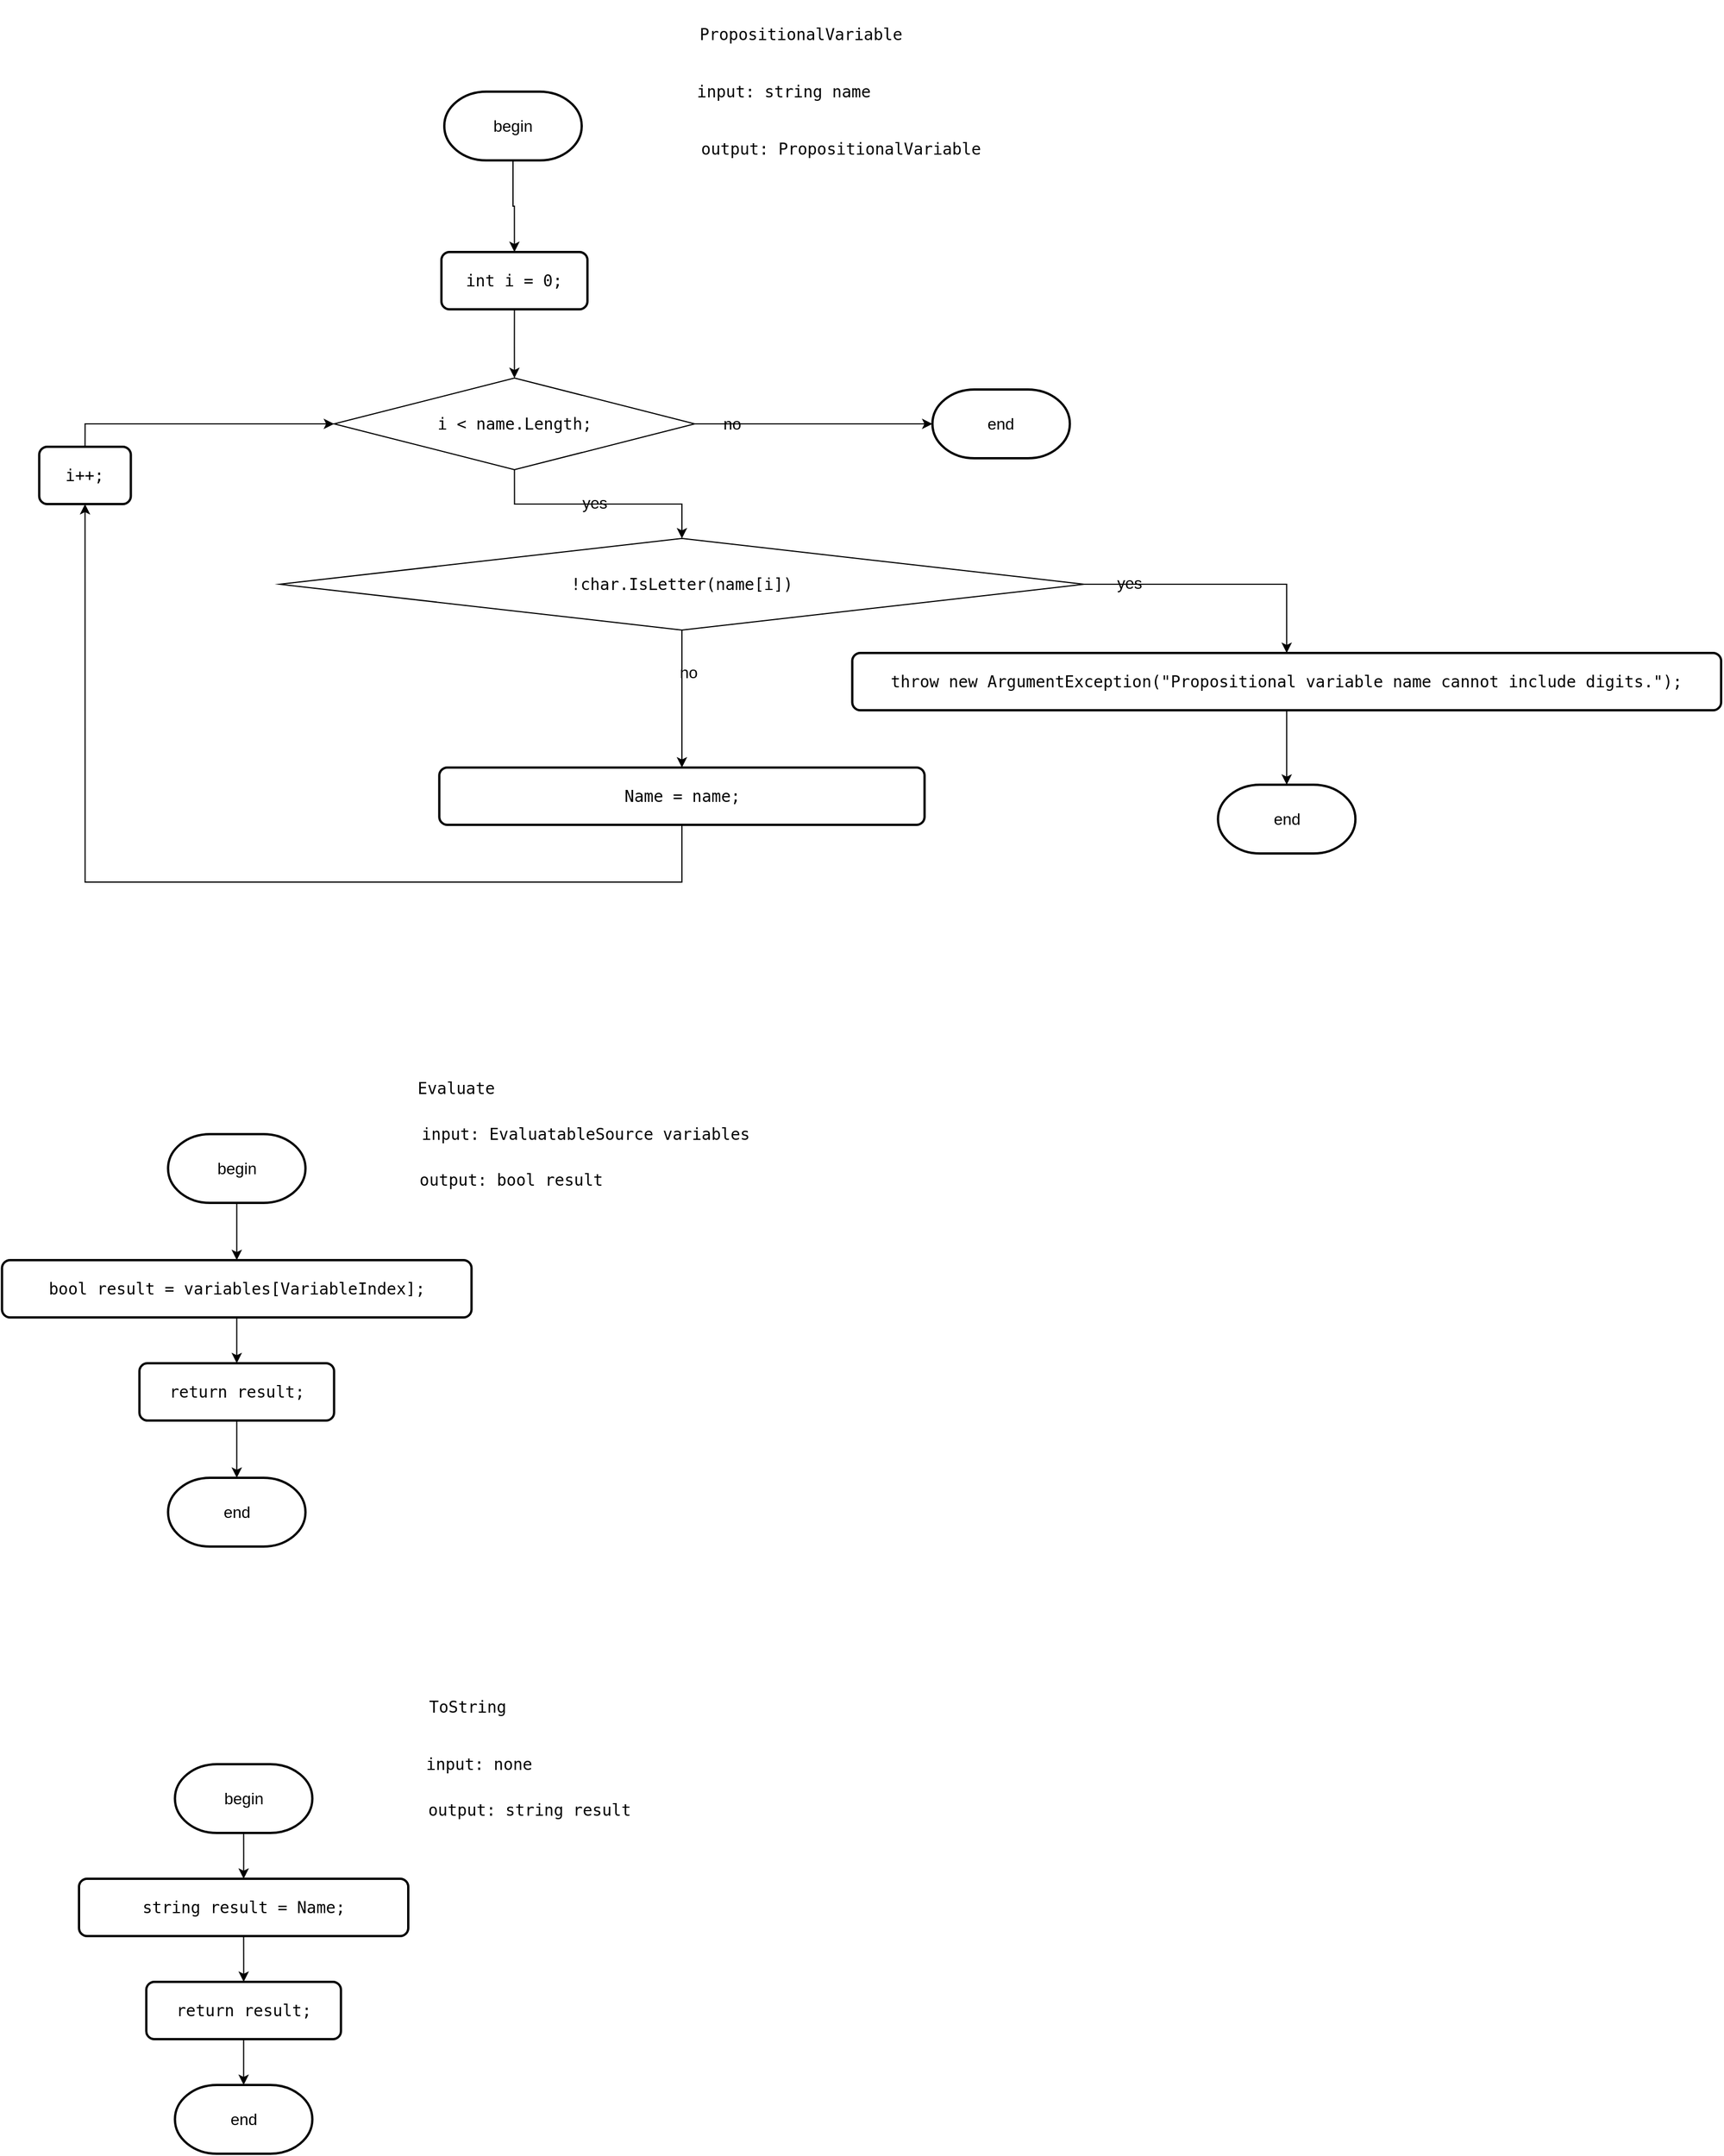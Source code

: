 <mxfile version="26.2.2">
  <diagram name="Page-1" id="GsZ8dFfPKQMhmXAw97n3">
    <mxGraphModel dx="2918" dy="101" grid="1" gridSize="10" guides="1" tooltips="1" connect="1" arrows="1" fold="1" page="1" pageScale="1" pageWidth="850" pageHeight="1100" math="0" shadow="0">
      <root>
        <mxCell id="0" />
        <mxCell id="1" parent="0" />
        <mxCell id="_ttmD8qlt5964CyT8uU3-102" value="&lt;pre style=&quot;font-family: &amp;quot;JetBrains Mono&amp;quot;, monospace;&quot;&gt;&lt;div style=&quot;&quot;&gt;&lt;pre style=&quot;font-family: &amp;quot;JetBrains Mono&amp;quot;, monospace;&quot;&gt;&lt;pre style=&quot;font-family: &amp;quot;JetBrains Mono&amp;quot;, monospace;&quot;&gt;&lt;div&gt;&lt;pre style=&quot;font-family: &amp;quot;JetBrains Mono&amp;quot;, monospace;&quot;&gt;PropositionalVariable&lt;/pre&gt;&lt;/div&gt;&lt;/pre&gt;&lt;/pre&gt;&lt;/div&gt;&lt;/pre&gt;" style="text;html=1;align=center;verticalAlign=middle;resizable=0;points=[];autosize=1;strokeColor=none;fillColor=none;fontSize=14;fontColor=#000000;labelBackgroundColor=none;" parent="1" vertex="1">
          <mxGeometry x="-138.75" y="1120" width="190" height="60" as="geometry" />
        </mxCell>
        <mxCell id="_ttmD8qlt5964CyT8uU3-154" style="edgeStyle=orthogonalEdgeStyle;rounded=0;orthogonalLoop=1;jettySize=auto;html=1;exitX=0.5;exitY=1;exitDx=0;exitDy=0;exitPerimeter=0;entryX=0.5;entryY=0;entryDx=0;entryDy=0;fontSize=14;fontColor=#000000;labelBackgroundColor=none;" parent="1" source="_ttmD8qlt5964CyT8uU3-104" target="_ttmD8qlt5964CyT8uU3-110" edge="1">
          <mxGeometry relative="1" as="geometry" />
        </mxCell>
        <mxCell id="_ttmD8qlt5964CyT8uU3-104" value="begin" style="strokeWidth=2;html=1;shape=mxgraph.flowchart.terminator;whiteSpace=wrap;fontSize=14;fontColor=#000000;labelBackgroundColor=none;" parent="1" vertex="1">
          <mxGeometry x="-355.01" y="1200" width="120" height="60" as="geometry" />
        </mxCell>
        <mxCell id="_ttmD8qlt5964CyT8uU3-107" value="&lt;pre style=&quot;font-family: &amp;quot;JetBrains Mono&amp;quot;, monospace;&quot;&gt;input: string &lt;span style=&quot;white-space-collapse: collapse;&quot;&gt;name&lt;/span&gt;&lt;/pre&gt;" style="text;html=1;align=center;verticalAlign=middle;resizable=0;points=[];autosize=1;strokeColor=none;fillColor=none;fontSize=14;fontColor=#000000;labelBackgroundColor=none;" parent="1" vertex="1">
          <mxGeometry x="-138.75" y="1170" width="160" height="60" as="geometry" />
        </mxCell>
        <mxCell id="_ttmD8qlt5964CyT8uU3-108" value="&lt;pre style=&quot;font-family: &amp;quot;JetBrains Mono&amp;quot;, monospace;&quot;&gt;output: PropositionalVariable&lt;/pre&gt;" style="text;html=1;align=center;verticalAlign=middle;resizable=0;points=[];autosize=1;strokeColor=none;fillColor=none;fontSize=14;fontColor=#000000;labelBackgroundColor=none;" parent="1" vertex="1">
          <mxGeometry x="-133.75" y="1220" width="250" height="60" as="geometry" />
        </mxCell>
        <mxCell id="_ttmD8qlt5964CyT8uU3-109" style="edgeStyle=orthogonalEdgeStyle;rounded=0;orthogonalLoop=1;jettySize=auto;html=1;exitX=0.5;exitY=1;exitDx=0;exitDy=0;entryX=0.5;entryY=0;entryDx=0;entryDy=0;fontSize=14;fontColor=#000000;labelBackgroundColor=none;" parent="1" source="_ttmD8qlt5964CyT8uU3-110" target="_ttmD8qlt5964CyT8uU3-113" edge="1">
          <mxGeometry relative="1" as="geometry" />
        </mxCell>
        <mxCell id="_ttmD8qlt5964CyT8uU3-110" value="&lt;div style=&quot;&quot;&gt;&lt;pre style=&quot;font-family: &amp;quot;JetBrains Mono&amp;quot;, monospace;&quot;&gt;&lt;span style=&quot;&quot;&gt;int &lt;/span&gt;&lt;span style=&quot;&quot;&gt;i &lt;/span&gt;&lt;font&gt;= &lt;/font&gt;&lt;font&gt;0&lt;/font&gt;&lt;font&gt;;&lt;/font&gt;&lt;/pre&gt;&lt;/div&gt;" style="rounded=1;whiteSpace=wrap;html=1;absoluteArcSize=1;arcSize=14;strokeWidth=2;fontSize=14;fontColor=#000000;labelBackgroundColor=none;" parent="1" vertex="1">
          <mxGeometry x="-357.51" y="1340" width="127.5" height="50" as="geometry" />
        </mxCell>
        <mxCell id="_ttmD8qlt5964CyT8uU3-111" style="edgeStyle=orthogonalEdgeStyle;rounded=0;orthogonalLoop=1;jettySize=auto;html=1;exitX=0.5;exitY=1;exitDx=0;exitDy=0;entryX=0.5;entryY=0;entryDx=0;entryDy=0;fontSize=14;fontColor=#000000;labelBackgroundColor=none;" parent="1" source="_ttmD8qlt5964CyT8uU3-113" target="_ttmD8qlt5964CyT8uU3-120" edge="1">
          <mxGeometry relative="1" as="geometry" />
        </mxCell>
        <mxCell id="_ttmD8qlt5964CyT8uU3-112" value="yes" style="edgeLabel;html=1;align=center;verticalAlign=middle;resizable=0;points=[];fontSize=14;fontColor=#000000;labelBackgroundColor=none;" parent="_ttmD8qlt5964CyT8uU3-111" vertex="1" connectable="0">
          <mxGeometry x="-0.033" y="1" relative="1" as="geometry">
            <mxPoint as="offset" />
          </mxGeometry>
        </mxCell>
        <mxCell id="_ttmD8qlt5964CyT8uU3-113" value="&lt;div style=&quot;&quot;&gt;&lt;pre style=&quot;font-family: &amp;quot;JetBrains Mono&amp;quot;, monospace;&quot;&gt;&lt;pre style=&quot;font-family: &amp;quot;JetBrains Mono&amp;quot;, monospace;&quot;&gt;&lt;div&gt;&lt;pre style=&quot;font-family: &amp;quot;JetBrains Mono&amp;quot;, monospace;&quot;&gt;i &amp;lt; name.Length;&lt;/pre&gt;&lt;/div&gt;&lt;/pre&gt;&lt;/pre&gt;&lt;/div&gt;" style="rhombus;whiteSpace=wrap;html=1;fontSize=14;fontColor=#000000;labelBackgroundColor=none;" parent="1" vertex="1">
          <mxGeometry x="-451.25" y="1450" width="315" height="80" as="geometry" />
        </mxCell>
        <mxCell id="_ttmD8qlt5964CyT8uU3-114" style="edgeStyle=orthogonalEdgeStyle;rounded=0;orthogonalLoop=1;jettySize=auto;html=1;exitX=0.5;exitY=0;exitDx=0;exitDy=0;entryX=0;entryY=0.5;entryDx=0;entryDy=0;fontSize=14;fontColor=#000000;labelBackgroundColor=none;" parent="1" source="_ttmD8qlt5964CyT8uU3-115" target="_ttmD8qlt5964CyT8uU3-113" edge="1">
          <mxGeometry relative="1" as="geometry" />
        </mxCell>
        <mxCell id="_ttmD8qlt5964CyT8uU3-115" value="&lt;div style=&quot;&quot;&gt;&lt;pre style=&quot;font-family: &amp;quot;JetBrains Mono&amp;quot;, monospace;&quot;&gt;&lt;div&gt;&lt;pre style=&quot;font-family: &amp;quot;JetBrains Mono&amp;quot;, monospace;&quot;&gt;i++;&lt;/pre&gt;&lt;/div&gt;&lt;/pre&gt;&lt;/div&gt;" style="rounded=1;whiteSpace=wrap;html=1;absoluteArcSize=1;arcSize=14;strokeWidth=2;fontSize=14;fontColor=#000000;labelBackgroundColor=none;" parent="1" vertex="1">
          <mxGeometry x="-708.75" y="1510" width="80" height="50" as="geometry" />
        </mxCell>
        <mxCell id="_ttmD8qlt5964CyT8uU3-116" style="edgeStyle=orthogonalEdgeStyle;rounded=0;orthogonalLoop=1;jettySize=auto;html=1;exitX=1;exitY=0.5;exitDx=0;exitDy=0;entryX=0.5;entryY=0;entryDx=0;entryDy=0;fontSize=14;fontColor=#000000;labelBackgroundColor=none;" parent="1" source="_ttmD8qlt5964CyT8uU3-120" target="_ttmD8qlt5964CyT8uU3-122" edge="1">
          <mxGeometry relative="1" as="geometry" />
        </mxCell>
        <mxCell id="_ttmD8qlt5964CyT8uU3-117" value="yes" style="edgeLabel;html=1;align=center;verticalAlign=middle;resizable=0;points=[];fontSize=14;fontColor=#000000;labelBackgroundColor=none;" parent="_ttmD8qlt5964CyT8uU3-116" vertex="1" connectable="0">
          <mxGeometry x="-0.673" y="1" relative="1" as="geometry">
            <mxPoint as="offset" />
          </mxGeometry>
        </mxCell>
        <mxCell id="_ttmD8qlt5964CyT8uU3-118" style="edgeStyle=orthogonalEdgeStyle;rounded=0;orthogonalLoop=1;jettySize=auto;html=1;exitX=0.5;exitY=1;exitDx=0;exitDy=0;entryX=0.5;entryY=0;entryDx=0;entryDy=0;fontSize=14;fontColor=#000000;labelBackgroundColor=none;" parent="1" source="_ttmD8qlt5964CyT8uU3-120" target="_ttmD8qlt5964CyT8uU3-124" edge="1">
          <mxGeometry relative="1" as="geometry" />
        </mxCell>
        <mxCell id="_ttmD8qlt5964CyT8uU3-119" value="no" style="edgeLabel;html=1;align=center;verticalAlign=middle;resizable=0;points=[];fontSize=14;fontColor=#000000;labelBackgroundColor=none;" parent="_ttmD8qlt5964CyT8uU3-118" vertex="1" connectable="0">
          <mxGeometry x="-0.388" y="5" relative="1" as="geometry">
            <mxPoint as="offset" />
          </mxGeometry>
        </mxCell>
        <mxCell id="_ttmD8qlt5964CyT8uU3-120" value="&lt;div style=&quot;&quot;&gt;&lt;pre style=&quot;font-family: &amp;quot;JetBrains Mono&amp;quot;, monospace;&quot;&gt;&lt;pre style=&quot;font-family: &amp;quot;JetBrains Mono&amp;quot;, monospace;&quot;&gt;&lt;pre style=&quot;font-family: &amp;quot;JetBrains Mono&amp;quot;, monospace;&quot;&gt;&lt;div&gt;&lt;pre style=&quot;font-family: &amp;quot;JetBrains Mono&amp;quot;, monospace;&quot;&gt;!&lt;span style=&quot;&quot;&gt;char&lt;/span&gt;.IsLetter(name[i])&lt;/pre&gt;&lt;/div&gt;&lt;/pre&gt;&lt;/pre&gt;&lt;/pre&gt;&lt;/div&gt;" style="rhombus;whiteSpace=wrap;html=1;fontSize=14;fontColor=#000000;labelBackgroundColor=none;" parent="1" vertex="1">
          <mxGeometry x="-498.75" y="1590" width="702.5" height="80" as="geometry" />
        </mxCell>
        <mxCell id="_ttmD8qlt5964CyT8uU3-121" style="edgeStyle=orthogonalEdgeStyle;rounded=0;orthogonalLoop=1;jettySize=auto;html=1;exitX=0.5;exitY=1;exitDx=0;exitDy=0;fontSize=14;fontColor=#000000;labelBackgroundColor=none;" parent="1" source="_ttmD8qlt5964CyT8uU3-122" target="_ttmD8qlt5964CyT8uU3-125" edge="1">
          <mxGeometry relative="1" as="geometry" />
        </mxCell>
        <mxCell id="_ttmD8qlt5964CyT8uU3-122" value="&lt;div style=&quot;&quot;&gt;&lt;pre style=&quot;font-family: &amp;quot;JetBrains Mono&amp;quot;, monospace;&quot;&gt;&lt;pre style=&quot;font-family: &amp;quot;JetBrains Mono&amp;quot;, monospace;&quot;&gt;&lt;pre style=&quot;font-family: &amp;quot;JetBrains Mono&amp;quot;, monospace;&quot;&gt;&lt;pre style=&quot;font-family: &amp;quot;JetBrains Mono&amp;quot;, monospace;&quot;&gt;&lt;pre style=&quot;font-family: &amp;quot;JetBrains Mono&amp;quot;, monospace;&quot;&gt;&lt;pre style=&quot;font-family: &amp;quot;JetBrains Mono&amp;quot;, monospace;&quot;&gt;&lt;pre style=&quot;font-family: &amp;quot;JetBrains Mono&amp;quot;, monospace;&quot;&gt;&lt;pre style=&quot;font-family: &amp;quot;JetBrains Mono&amp;quot;, monospace;&quot;&gt;&lt;pre style=&quot;font-family: &amp;quot;JetBrains Mono&amp;quot;, monospace;&quot;&gt;&lt;pre style=&quot;font-family: &amp;quot;JetBrains Mono&amp;quot;, monospace;&quot;&gt;&lt;pre style=&quot;font-family: &amp;quot;JetBrains Mono&amp;quot;, monospace;&quot;&gt;&lt;div&gt;&lt;pre style=&quot;font-family: &amp;quot;JetBrains Mono&amp;quot;, monospace;&quot;&gt;&lt;span style=&quot;&quot;&gt;throw &lt;/span&gt;&lt;span style=&quot;&quot;&gt;new &lt;/span&gt;ArgumentException(&lt;span style=&quot;&quot;&gt;&quot;Propositional variable name cannot include digits.&quot;&lt;/span&gt;);&lt;/pre&gt;&lt;/div&gt;&lt;/pre&gt;&lt;/pre&gt;&lt;/pre&gt;&lt;/pre&gt;&lt;/pre&gt;&lt;/pre&gt;&lt;/pre&gt;&lt;/pre&gt;&lt;/pre&gt;&lt;/pre&gt;&lt;/pre&gt;&lt;/div&gt;" style="rounded=1;whiteSpace=wrap;html=1;absoluteArcSize=1;arcSize=14;strokeWidth=2;fontSize=14;fontColor=#000000;labelBackgroundColor=none;" parent="1" vertex="1">
          <mxGeometry x="1.25" y="1690" width="758.75" height="50" as="geometry" />
        </mxCell>
        <mxCell id="_ttmD8qlt5964CyT8uU3-155" style="edgeStyle=orthogonalEdgeStyle;rounded=0;orthogonalLoop=1;jettySize=auto;html=1;exitX=0.5;exitY=1;exitDx=0;exitDy=0;entryX=0.5;entryY=1;entryDx=0;entryDy=0;fontSize=14;fontColor=#000000;labelBackgroundColor=none;" parent="1" source="_ttmD8qlt5964CyT8uU3-124" target="_ttmD8qlt5964CyT8uU3-115" edge="1">
          <mxGeometry relative="1" as="geometry">
            <Array as="points">
              <mxPoint x="-147" y="1890" />
              <mxPoint x="-669" y="1890" />
            </Array>
          </mxGeometry>
        </mxCell>
        <mxCell id="_ttmD8qlt5964CyT8uU3-124" value="&lt;div style=&quot;&quot;&gt;&lt;pre style=&quot;font-family: &amp;quot;JetBrains Mono&amp;quot;, monospace;&quot;&gt;&lt;pre style=&quot;font-family: &amp;quot;JetBrains Mono&amp;quot;, monospace;&quot;&gt;&lt;pre style=&quot;font-family: &amp;quot;JetBrains Mono&amp;quot;, monospace;&quot;&gt;&lt;pre style=&quot;font-family: &amp;quot;JetBrains Mono&amp;quot;, monospace;&quot;&gt;&lt;pre style=&quot;font-family: &amp;quot;JetBrains Mono&amp;quot;, monospace;&quot;&gt;&lt;pre style=&quot;font-family: &amp;quot;JetBrains Mono&amp;quot;, monospace;&quot;&gt;&lt;pre style=&quot;font-family: &amp;quot;JetBrains Mono&amp;quot;, monospace;&quot;&gt;&lt;pre style=&quot;font-family: &amp;quot;JetBrains Mono&amp;quot;, monospace;&quot;&gt;&lt;pre style=&quot;font-family: &amp;quot;JetBrains Mono&amp;quot;, monospace;&quot;&gt;&lt;pre style=&quot;font-family: &amp;quot;JetBrains Mono&amp;quot;, monospace;&quot;&gt;&lt;div&gt;&lt;pre style=&quot;font-family: &amp;quot;JetBrains Mono&amp;quot;, monospace;&quot;&gt;Name = name;&lt;/pre&gt;&lt;/div&gt;&lt;/pre&gt;&lt;/pre&gt;&lt;/pre&gt;&lt;/pre&gt;&lt;/pre&gt;&lt;/pre&gt;&lt;/pre&gt;&lt;/pre&gt;&lt;/pre&gt;&lt;/pre&gt;&lt;/div&gt;" style="rounded=1;whiteSpace=wrap;html=1;absoluteArcSize=1;arcSize=14;strokeWidth=2;fontSize=14;fontColor=#000000;labelBackgroundColor=none;" parent="1" vertex="1">
          <mxGeometry x="-359.38" y="1790" width="423.75" height="50" as="geometry" />
        </mxCell>
        <mxCell id="_ttmD8qlt5964CyT8uU3-125" value="end" style="strokeWidth=2;html=1;shape=mxgraph.flowchart.terminator;whiteSpace=wrap;fontSize=14;fontColor=#000000;labelBackgroundColor=none;" parent="1" vertex="1">
          <mxGeometry x="320.63" y="1805" width="120" height="60" as="geometry" />
        </mxCell>
        <mxCell id="_ttmD8qlt5964CyT8uU3-139" value="end" style="strokeWidth=2;html=1;shape=mxgraph.flowchart.terminator;whiteSpace=wrap;fontSize=14;fontColor=#000000;labelBackgroundColor=none;" parent="1" vertex="1">
          <mxGeometry x="71.25" y="1460" width="120" height="60" as="geometry" />
        </mxCell>
        <mxCell id="_ttmD8qlt5964CyT8uU3-140" style="edgeStyle=orthogonalEdgeStyle;rounded=0;orthogonalLoop=1;jettySize=auto;html=1;exitX=1;exitY=0.5;exitDx=0;exitDy=0;entryX=0;entryY=0.5;entryDx=0;entryDy=0;entryPerimeter=0;fontSize=14;fontColor=#000000;labelBackgroundColor=none;" parent="1" source="_ttmD8qlt5964CyT8uU3-113" target="_ttmD8qlt5964CyT8uU3-139" edge="1">
          <mxGeometry relative="1" as="geometry" />
        </mxCell>
        <mxCell id="_ttmD8qlt5964CyT8uU3-141" value="no" style="edgeLabel;html=1;align=center;verticalAlign=middle;resizable=0;points=[];fontSize=14;fontColor=#000000;labelBackgroundColor=none;" parent="_ttmD8qlt5964CyT8uU3-140" vertex="1" connectable="0">
          <mxGeometry x="-0.693" relative="1" as="geometry">
            <mxPoint as="offset" />
          </mxGeometry>
        </mxCell>
        <mxCell id="_ttmD8qlt5964CyT8uU3-148" style="edgeStyle=orthogonalEdgeStyle;rounded=0;orthogonalLoop=1;jettySize=auto;html=1;exitX=1;exitY=0.5;exitDx=0;exitDy=0;" parent="1" edge="1">
          <mxGeometry relative="1" as="geometry">
            <Array as="points">
              <mxPoint x="1680" y="2120" />
              <mxPoint x="1680" y="2340" />
              <mxPoint x="1311" y="2340" />
            </Array>
            <mxPoint x="1484.38" y="2120" as="sourcePoint" />
          </mxGeometry>
        </mxCell>
        <mxCell id="_ttmD8qlt5964CyT8uU3-156" value="&lt;pre style=&quot;font-family: &amp;quot;JetBrains Mono&amp;quot;, monospace;&quot;&gt;&lt;div style=&quot;&quot;&gt;&lt;pre style=&quot;font-family: &amp;quot;JetBrains Mono&amp;quot;, monospace;&quot;&gt;&lt;pre style=&quot;font-family: &amp;quot;JetBrains Mono&amp;quot;, monospace;&quot;&gt;&lt;pre style=&quot;font-family: &amp;quot;JetBrains Mono&amp;quot;, monospace;&quot;&gt;&lt;div&gt;&lt;pre style=&quot;font-family: &amp;quot;JetBrains Mono&amp;quot;, monospace;&quot;&gt;Evaluate&lt;/pre&gt;&lt;/div&gt;&lt;/pre&gt;&lt;/pre&gt;&lt;/pre&gt;&lt;/div&gt;&lt;/pre&gt;" style="text;html=1;align=center;verticalAlign=middle;resizable=0;points=[];autosize=1;strokeColor=none;fillColor=none;fontSize=14;fontColor=#000000;labelBackgroundColor=none;" parent="1" vertex="1">
          <mxGeometry x="-389.98" y="2040" width="90" height="60" as="geometry" />
        </mxCell>
        <mxCell id="_ttmD8qlt5964CyT8uU3-157" style="edgeStyle=orthogonalEdgeStyle;rounded=0;orthogonalLoop=1;jettySize=auto;html=1;exitX=0.5;exitY=1;exitDx=0;exitDy=0;exitPerimeter=0;entryX=0.5;entryY=0;entryDx=0;entryDy=0;fontSize=14;fontColor=#000000;labelBackgroundColor=none;" parent="1" source="_ttmD8qlt5964CyT8uU3-158" target="_ttmD8qlt5964CyT8uU3-162" edge="1">
          <mxGeometry relative="1" as="geometry" />
        </mxCell>
        <mxCell id="_ttmD8qlt5964CyT8uU3-158" value="begin" style="strokeWidth=2;html=1;shape=mxgraph.flowchart.terminator;whiteSpace=wrap;fontSize=14;fontColor=#000000;labelBackgroundColor=none;" parent="1" vertex="1">
          <mxGeometry x="-596.24" y="2110" width="120" height="60" as="geometry" />
        </mxCell>
        <mxCell id="_ttmD8qlt5964CyT8uU3-159" value="&lt;pre style=&quot;font-family: &amp;quot;JetBrains Mono&amp;quot;, monospace;&quot;&gt;input: EvaluatableSource variables&lt;/pre&gt;" style="text;html=1;align=center;verticalAlign=middle;resizable=0;points=[];autosize=1;strokeColor=none;fillColor=none;fontSize=14;fontColor=#000000;labelBackgroundColor=none;" parent="1" vertex="1">
          <mxGeometry x="-377.49" y="2080" width="290" height="60" as="geometry" />
        </mxCell>
        <mxCell id="_ttmD8qlt5964CyT8uU3-160" value="&lt;pre style=&quot;font-family: &amp;quot;JetBrains Mono&amp;quot;, monospace;&quot;&gt;output: bool result&lt;/pre&gt;" style="text;html=1;align=center;verticalAlign=middle;resizable=0;points=[];autosize=1;strokeColor=none;fillColor=none;fontSize=14;fontColor=#000000;labelBackgroundColor=none;" parent="1" vertex="1">
          <mxGeometry x="-382.49" y="2120" width="170" height="60" as="geometry" />
        </mxCell>
        <mxCell id="XyLZxlLaLqKkQ-oYfkcs-2" style="edgeStyle=orthogonalEdgeStyle;rounded=0;orthogonalLoop=1;jettySize=auto;html=1;exitX=0.5;exitY=1;exitDx=0;exitDy=0;entryX=0.5;entryY=0;entryDx=0;entryDy=0;fontSize=14;fontColor=#000000;labelBackgroundColor=none;" parent="1" source="_ttmD8qlt5964CyT8uU3-162" target="XyLZxlLaLqKkQ-oYfkcs-1" edge="1">
          <mxGeometry relative="1" as="geometry" />
        </mxCell>
        <mxCell id="_ttmD8qlt5964CyT8uU3-162" value="&lt;div style=&quot;&quot;&gt;&lt;pre style=&quot;font-family: &amp;quot;JetBrains Mono&amp;quot;, monospace;&quot;&gt;&lt;pre style=&quot;font-family: &amp;quot;JetBrains Mono&amp;quot;, monospace;&quot;&gt;&lt;span style=&quot;&quot;&gt;bool &lt;/span&gt;result = variables[VariableIndex];&lt;br&gt;&lt;/pre&gt;&lt;/pre&gt;&lt;/div&gt;" style="rounded=1;whiteSpace=wrap;html=1;absoluteArcSize=1;arcSize=14;strokeWidth=2;fontSize=14;fontColor=#000000;labelBackgroundColor=none;" parent="1" vertex="1">
          <mxGeometry x="-741.24" y="2220" width="410" height="50" as="geometry" />
        </mxCell>
        <mxCell id="_ttmD8qlt5964CyT8uU3-175" style="edgeStyle=orthogonalEdgeStyle;rounded=0;orthogonalLoop=1;jettySize=auto;html=1;exitX=0.5;exitY=1;exitDx=0;exitDy=0;entryX=0.5;entryY=1;entryDx=0;entryDy=0;" parent="1" edge="1">
          <mxGeometry relative="1" as="geometry">
            <Array as="points">
              <mxPoint x="-147" y="2730" />
              <mxPoint x="-669" y="2730" />
            </Array>
            <mxPoint x="-668.75" y="2400" as="targetPoint" />
          </mxGeometry>
        </mxCell>
        <mxCell id="_ttmD8qlt5964CyT8uU3-177" value="end" style="strokeWidth=2;html=1;shape=mxgraph.flowchart.terminator;whiteSpace=wrap;fontSize=14;fontColor=#000000;labelBackgroundColor=none;" parent="1" vertex="1">
          <mxGeometry x="-596.24" y="2410" width="120" height="60" as="geometry" />
        </mxCell>
        <mxCell id="_ttmD8qlt5964CyT8uU3-183" value="&lt;pre style=&quot;font-family: &amp;quot;JetBrains Mono&amp;quot;, monospace;&quot;&gt;&lt;div style=&quot;&quot;&gt;&lt;pre style=&quot;font-family: &amp;quot;JetBrains Mono&amp;quot;, monospace;&quot;&gt;&lt;pre style=&quot;font-family: &amp;quot;JetBrains Mono&amp;quot;, monospace;&quot;&gt;&lt;pre style=&quot;font-family: &amp;quot;JetBrains Mono&amp;quot;, monospace;&quot;&gt;&lt;pre style=&quot;font-family: &amp;quot;JetBrains Mono&amp;quot;, monospace;&quot;&gt;&lt;div&gt;&lt;pre style=&quot;font-family: &amp;quot;JetBrains Mono&amp;quot;, monospace;&quot;&gt;ToString&lt;/pre&gt;&lt;/div&gt;&lt;/pre&gt;&lt;/pre&gt;&lt;/pre&gt;&lt;/pre&gt;&lt;/div&gt;&lt;/pre&gt;" style="text;html=1;align=center;verticalAlign=middle;resizable=0;points=[];autosize=1;strokeColor=none;fillColor=none;fontSize=14;fontColor=#000000;labelBackgroundColor=none;" parent="1" vertex="1">
          <mxGeometry x="-380" y="2580" width="90" height="60" as="geometry" />
        </mxCell>
        <mxCell id="_ttmD8qlt5964CyT8uU3-184" style="edgeStyle=orthogonalEdgeStyle;rounded=0;orthogonalLoop=1;jettySize=auto;html=1;exitX=0.5;exitY=1;exitDx=0;exitDy=0;exitPerimeter=0;entryX=0.5;entryY=0;entryDx=0;entryDy=0;fontSize=14;fontColor=#000000;labelBackgroundColor=none;" parent="1" source="_ttmD8qlt5964CyT8uU3-185" target="_ttmD8qlt5964CyT8uU3-188" edge="1">
          <mxGeometry relative="1" as="geometry" />
        </mxCell>
        <mxCell id="_ttmD8qlt5964CyT8uU3-185" value="begin" style="strokeWidth=2;html=1;shape=mxgraph.flowchart.terminator;whiteSpace=wrap;fontSize=14;fontColor=#000000;labelBackgroundColor=none;" parent="1" vertex="1">
          <mxGeometry x="-590.24" y="2660" width="120" height="60" as="geometry" />
        </mxCell>
        <mxCell id="_ttmD8qlt5964CyT8uU3-186" value="&lt;pre style=&quot;font-family: &amp;quot;JetBrains Mono&amp;quot;, monospace;&quot;&gt;input: none&lt;/pre&gt;" style="text;html=1;align=center;verticalAlign=middle;resizable=0;points=[];autosize=1;strokeColor=none;fillColor=none;fontSize=14;fontColor=#000000;labelBackgroundColor=none;" parent="1" vertex="1">
          <mxGeometry x="-380.24" y="2630" width="110" height="60" as="geometry" />
        </mxCell>
        <mxCell id="_ttmD8qlt5964CyT8uU3-187" value="&lt;pre style=&quot;font-family: &amp;quot;JetBrains Mono&amp;quot;, monospace;&quot;&gt;output: string result&lt;/pre&gt;" style="text;html=1;align=center;verticalAlign=middle;resizable=0;points=[];autosize=1;strokeColor=none;fillColor=none;fontSize=14;fontColor=#000000;labelBackgroundColor=none;" parent="1" vertex="1">
          <mxGeometry x="-376.49" y="2670" width="190" height="60" as="geometry" />
        </mxCell>
        <mxCell id="XyLZxlLaLqKkQ-oYfkcs-5" style="edgeStyle=orthogonalEdgeStyle;rounded=0;orthogonalLoop=1;jettySize=auto;html=1;exitX=0.5;exitY=1;exitDx=0;exitDy=0;fontSize=14;fontColor=#000000;labelBackgroundColor=none;" parent="1" source="_ttmD8qlt5964CyT8uU3-188" target="XyLZxlLaLqKkQ-oYfkcs-4" edge="1">
          <mxGeometry relative="1" as="geometry" />
        </mxCell>
        <mxCell id="_ttmD8qlt5964CyT8uU3-188" value="&lt;div style=&quot;&quot;&gt;&lt;pre style=&quot;font-family: &amp;quot;JetBrains Mono&amp;quot;, monospace;&quot;&gt;&lt;pre style=&quot;font-family: &amp;quot;JetBrains Mono&amp;quot;, monospace;&quot;&gt;&lt;div&gt;&lt;pre style=&quot;font-family: &amp;quot;JetBrains Mono&amp;quot;, monospace;&quot;&gt;&lt;span style=&quot;&quot;&gt;string &lt;/span&gt;&lt;span style=&quot;&quot;&gt;result &lt;/span&gt;= Name;&lt;/pre&gt;&lt;/div&gt;&lt;/pre&gt;&lt;/pre&gt;&lt;/div&gt;" style="rounded=1;whiteSpace=wrap;html=1;absoluteArcSize=1;arcSize=14;strokeWidth=2;fontSize=14;fontColor=#000000;labelBackgroundColor=none;" parent="1" vertex="1">
          <mxGeometry x="-674" y="2760" width="287.51" height="50" as="geometry" />
        </mxCell>
        <mxCell id="_ttmD8qlt5964CyT8uU3-189" value="end" style="strokeWidth=2;html=1;shape=mxgraph.flowchart.terminator;whiteSpace=wrap;fontSize=14;fontColor=#000000;labelBackgroundColor=none;" parent="1" vertex="1">
          <mxGeometry x="-590.24" y="2940" width="120" height="60" as="geometry" />
        </mxCell>
        <mxCell id="XyLZxlLaLqKkQ-oYfkcs-1" value="&lt;div style=&quot;&quot;&gt;&lt;pre style=&quot;font-family: &amp;quot;JetBrains Mono&amp;quot;, monospace;&quot;&gt;&lt;pre style=&quot;font-family: &amp;quot;JetBrains Mono&amp;quot;, monospace;&quot;&gt;&lt;div&gt;&lt;pre style=&quot;font-family: &amp;quot;JetBrains Mono&amp;quot;, monospace;&quot;&gt;&lt;span style=&quot;&quot;&gt;return &lt;/span&gt;result;&lt;/pre&gt;&lt;/div&gt;&lt;/pre&gt;&lt;/pre&gt;&lt;/div&gt;" style="rounded=1;whiteSpace=wrap;html=1;absoluteArcSize=1;arcSize=14;strokeWidth=2;fontSize=14;fontColor=#000000;labelBackgroundColor=none;" parent="1" vertex="1">
          <mxGeometry x="-621.24" y="2310" width="169.99" height="50" as="geometry" />
        </mxCell>
        <mxCell id="XyLZxlLaLqKkQ-oYfkcs-3" style="edgeStyle=orthogonalEdgeStyle;rounded=0;orthogonalLoop=1;jettySize=auto;html=1;exitX=0.5;exitY=1;exitDx=0;exitDy=0;entryX=0.5;entryY=0;entryDx=0;entryDy=0;entryPerimeter=0;fontSize=14;fontColor=#000000;labelBackgroundColor=none;" parent="1" source="XyLZxlLaLqKkQ-oYfkcs-1" target="_ttmD8qlt5964CyT8uU3-177" edge="1">
          <mxGeometry relative="1" as="geometry" />
        </mxCell>
        <mxCell id="XyLZxlLaLqKkQ-oYfkcs-4" value="&lt;div style=&quot;&quot;&gt;&lt;pre style=&quot;font-family: &amp;quot;JetBrains Mono&amp;quot;, monospace;&quot;&gt;&lt;pre style=&quot;font-family: &amp;quot;JetBrains Mono&amp;quot;, monospace;&quot;&gt;&lt;div&gt;&lt;pre style=&quot;font-family: &amp;quot;JetBrains Mono&amp;quot;, monospace;&quot;&gt;&lt;span style=&quot;&quot;&gt;return &lt;/span&gt;result;&lt;/pre&gt;&lt;/div&gt;&lt;/pre&gt;&lt;/pre&gt;&lt;/div&gt;" style="rounded=1;whiteSpace=wrap;html=1;absoluteArcSize=1;arcSize=14;strokeWidth=2;fontSize=14;fontColor=#000000;labelBackgroundColor=none;" parent="1" vertex="1">
          <mxGeometry x="-615.24" y="2850" width="169.99" height="50" as="geometry" />
        </mxCell>
        <mxCell id="XyLZxlLaLqKkQ-oYfkcs-6" style="edgeStyle=orthogonalEdgeStyle;rounded=0;orthogonalLoop=1;jettySize=auto;html=1;exitX=0.5;exitY=1;exitDx=0;exitDy=0;entryX=0.5;entryY=0;entryDx=0;entryDy=0;entryPerimeter=0;fontSize=14;fontColor=#000000;labelBackgroundColor=none;" parent="1" source="XyLZxlLaLqKkQ-oYfkcs-4" target="_ttmD8qlt5964CyT8uU3-189" edge="1">
          <mxGeometry relative="1" as="geometry" />
        </mxCell>
      </root>
    </mxGraphModel>
  </diagram>
</mxfile>

